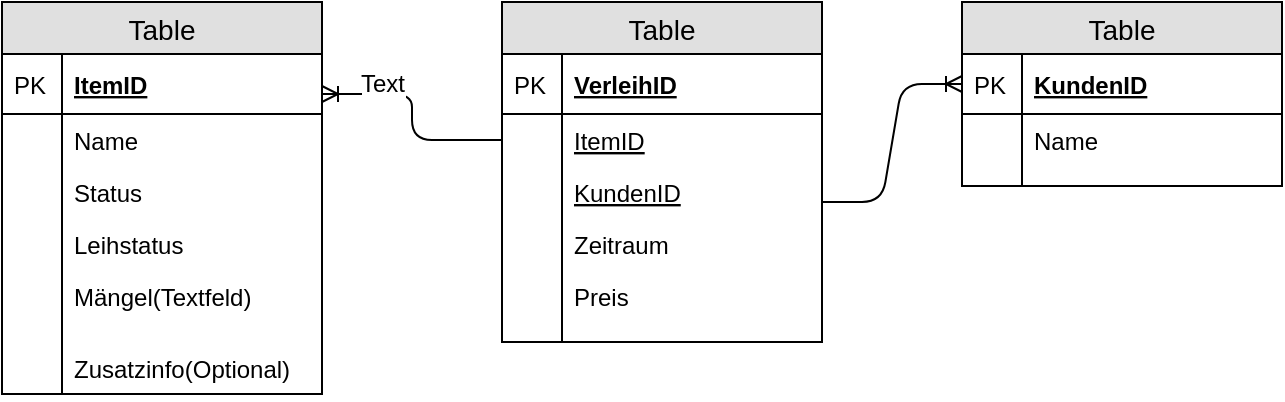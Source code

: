 <mxfile version="12.2.0" type="device" pages="1"><diagram id="sryPI_x0I-qDTPxJcGuJ" name="Page-1"><mxGraphModel dx="854" dy="387" grid="1" gridSize="10" guides="1" tooltips="1" connect="1" arrows="1" fold="1" page="1" pageScale="1" pageWidth="827" pageHeight="1169" math="0" shadow="0"><root><mxCell id="0"/><mxCell id="1" parent="0"/><mxCell id="BJmvaS-PCOv7fXbrzTwM-2" value="Table" style="swimlane;fontStyle=0;childLayout=stackLayout;horizontal=1;startSize=26;fillColor=#e0e0e0;horizontalStack=0;resizeParent=1;resizeParentMax=0;resizeLast=0;collapsible=1;marginBottom=0;swimlaneFillColor=#ffffff;align=center;fontSize=14;" parent="1" vertex="1"><mxGeometry x="110" y="140" width="160" height="196" as="geometry"/></mxCell><mxCell id="BJmvaS-PCOv7fXbrzTwM-3" value="ItemID" style="shape=partialRectangle;top=0;left=0;right=0;bottom=1;align=left;verticalAlign=middle;fillColor=none;spacingLeft=34;spacingRight=4;overflow=hidden;rotatable=0;points=[[0,0.5],[1,0.5]];portConstraint=eastwest;dropTarget=0;fontStyle=5;fontSize=12;" parent="BJmvaS-PCOv7fXbrzTwM-2" vertex="1"><mxGeometry y="26" width="160" height="30" as="geometry"/></mxCell><mxCell id="BJmvaS-PCOv7fXbrzTwM-4" value="PK" style="shape=partialRectangle;top=0;left=0;bottom=0;fillColor=none;align=left;verticalAlign=middle;spacingLeft=4;spacingRight=4;overflow=hidden;rotatable=0;points=[];portConstraint=eastwest;part=1;fontSize=12;" parent="BJmvaS-PCOv7fXbrzTwM-3" vertex="1" connectable="0"><mxGeometry width="30" height="30" as="geometry"/></mxCell><mxCell id="BJmvaS-PCOv7fXbrzTwM-5" value="Name" style="shape=partialRectangle;top=0;left=0;right=0;bottom=0;align=left;verticalAlign=top;fillColor=none;spacingLeft=34;spacingRight=4;overflow=hidden;rotatable=0;points=[[0,0.5],[1,0.5]];portConstraint=eastwest;dropTarget=0;fontSize=12;" parent="BJmvaS-PCOv7fXbrzTwM-2" vertex="1"><mxGeometry y="56" width="160" height="26" as="geometry"/></mxCell><mxCell id="BJmvaS-PCOv7fXbrzTwM-6" value="" style="shape=partialRectangle;top=0;left=0;bottom=0;fillColor=none;align=left;verticalAlign=top;spacingLeft=4;spacingRight=4;overflow=hidden;rotatable=0;points=[];portConstraint=eastwest;part=1;fontSize=12;" parent="BJmvaS-PCOv7fXbrzTwM-5" vertex="1" connectable="0"><mxGeometry width="30" height="26" as="geometry"/></mxCell><mxCell id="BJmvaS-PCOv7fXbrzTwM-7" value="Status" style="shape=partialRectangle;top=0;left=0;right=0;bottom=0;align=left;verticalAlign=top;fillColor=none;spacingLeft=34;spacingRight=4;overflow=hidden;rotatable=0;points=[[0,0.5],[1,0.5]];portConstraint=eastwest;dropTarget=0;fontSize=12;" parent="BJmvaS-PCOv7fXbrzTwM-2" vertex="1"><mxGeometry y="82" width="160" height="26" as="geometry"/></mxCell><mxCell id="BJmvaS-PCOv7fXbrzTwM-8" value="" style="shape=partialRectangle;top=0;left=0;bottom=0;fillColor=none;align=left;verticalAlign=top;spacingLeft=4;spacingRight=4;overflow=hidden;rotatable=0;points=[];portConstraint=eastwest;part=1;fontSize=12;" parent="BJmvaS-PCOv7fXbrzTwM-7" vertex="1" connectable="0"><mxGeometry width="30" height="26" as="geometry"/></mxCell><mxCell id="BJmvaS-PCOv7fXbrzTwM-9" value="Leihstatus" style="shape=partialRectangle;top=0;left=0;right=0;bottom=0;align=left;verticalAlign=top;fillColor=none;spacingLeft=34;spacingRight=4;overflow=hidden;rotatable=0;points=[[0,0.5],[1,0.5]];portConstraint=eastwest;dropTarget=0;fontSize=12;" parent="BJmvaS-PCOv7fXbrzTwM-2" vertex="1"><mxGeometry y="108" width="160" height="26" as="geometry"/></mxCell><mxCell id="BJmvaS-PCOv7fXbrzTwM-10" value="" style="shape=partialRectangle;top=0;left=0;bottom=0;fillColor=none;align=left;verticalAlign=top;spacingLeft=4;spacingRight=4;overflow=hidden;rotatable=0;points=[];portConstraint=eastwest;part=1;fontSize=12;" parent="BJmvaS-PCOv7fXbrzTwM-9" vertex="1" connectable="0"><mxGeometry width="30" height="26" as="geometry"/></mxCell><mxCell id="VjegiRAYKm93DwGDEeA4-3" value="Mängel(Textfeld)" style="shape=partialRectangle;top=0;left=0;right=0;bottom=0;align=left;verticalAlign=top;fillColor=none;spacingLeft=34;spacingRight=4;overflow=hidden;rotatable=0;points=[[0,0.5],[1,0.5]];portConstraint=eastwest;dropTarget=0;fontSize=12;" parent="BJmvaS-PCOv7fXbrzTwM-2" vertex="1"><mxGeometry y="134" width="160" height="26" as="geometry"/></mxCell><mxCell id="VjegiRAYKm93DwGDEeA4-4" value="" style="shape=partialRectangle;top=0;left=0;bottom=0;fillColor=none;align=left;verticalAlign=top;spacingLeft=4;spacingRight=4;overflow=hidden;rotatable=0;points=[];portConstraint=eastwest;part=1;fontSize=12;" parent="VjegiRAYKm93DwGDEeA4-3" vertex="1" connectable="0"><mxGeometry width="30" height="26" as="geometry"/></mxCell><mxCell id="BJmvaS-PCOv7fXbrzTwM-11" value="" style="shape=partialRectangle;top=0;left=0;right=0;bottom=0;align=left;verticalAlign=top;fillColor=none;spacingLeft=34;spacingRight=4;overflow=hidden;rotatable=0;points=[[0,0.5],[1,0.5]];portConstraint=eastwest;dropTarget=0;fontSize=12;" parent="BJmvaS-PCOv7fXbrzTwM-2" vertex="1"><mxGeometry y="160" width="160" height="10" as="geometry"/></mxCell><mxCell id="BJmvaS-PCOv7fXbrzTwM-12" value="" style="shape=partialRectangle;top=0;left=0;bottom=0;fillColor=none;align=left;verticalAlign=top;spacingLeft=4;spacingRight=4;overflow=hidden;rotatable=0;points=[];portConstraint=eastwest;part=1;fontSize=12;" parent="BJmvaS-PCOv7fXbrzTwM-11" vertex="1" connectable="0"><mxGeometry width="30" height="10" as="geometry"/></mxCell><mxCell id="VjegiRAYKm93DwGDEeA4-5" value="Zusatzinfo(Optional)" style="shape=partialRectangle;top=0;left=0;right=0;bottom=0;align=left;verticalAlign=top;fillColor=none;spacingLeft=34;spacingRight=4;overflow=hidden;rotatable=0;points=[[0,0.5],[1,0.5]];portConstraint=eastwest;dropTarget=0;fontSize=12;" parent="BJmvaS-PCOv7fXbrzTwM-2" vertex="1"><mxGeometry y="170" width="160" height="26" as="geometry"/></mxCell><mxCell id="VjegiRAYKm93DwGDEeA4-6" value="" style="shape=partialRectangle;top=0;left=0;bottom=0;fillColor=none;align=left;verticalAlign=top;spacingLeft=4;spacingRight=4;overflow=hidden;rotatable=0;points=[];portConstraint=eastwest;part=1;fontSize=12;" parent="VjegiRAYKm93DwGDEeA4-5" vertex="1" connectable="0"><mxGeometry width="30" height="26" as="geometry"/></mxCell><mxCell id="BJmvaS-PCOv7fXbrzTwM-13" value="Table" style="swimlane;fontStyle=0;childLayout=stackLayout;horizontal=1;startSize=26;fillColor=#e0e0e0;horizontalStack=0;resizeParent=1;resizeParentMax=0;resizeLast=0;collapsible=1;marginBottom=0;swimlaneFillColor=#ffffff;align=center;fontSize=14;" parent="1" vertex="1"><mxGeometry x="590" y="140" width="160" height="92" as="geometry"/></mxCell><mxCell id="BJmvaS-PCOv7fXbrzTwM-14" value="KundenID" style="shape=partialRectangle;top=0;left=0;right=0;bottom=1;align=left;verticalAlign=middle;fillColor=none;spacingLeft=34;spacingRight=4;overflow=hidden;rotatable=0;points=[[0,0.5],[1,0.5]];portConstraint=eastwest;dropTarget=0;fontStyle=5;fontSize=12;" parent="BJmvaS-PCOv7fXbrzTwM-13" vertex="1"><mxGeometry y="26" width="160" height="30" as="geometry"/></mxCell><mxCell id="BJmvaS-PCOv7fXbrzTwM-15" value="PK" style="shape=partialRectangle;top=0;left=0;bottom=0;fillColor=none;align=left;verticalAlign=middle;spacingLeft=4;spacingRight=4;overflow=hidden;rotatable=0;points=[];portConstraint=eastwest;part=1;fontSize=12;" parent="BJmvaS-PCOv7fXbrzTwM-14" vertex="1" connectable="0"><mxGeometry width="30" height="30" as="geometry"/></mxCell><mxCell id="BJmvaS-PCOv7fXbrzTwM-16" value="Name" style="shape=partialRectangle;top=0;left=0;right=0;bottom=0;align=left;verticalAlign=top;fillColor=none;spacingLeft=34;spacingRight=4;overflow=hidden;rotatable=0;points=[[0,0.5],[1,0.5]];portConstraint=eastwest;dropTarget=0;fontSize=12;" parent="BJmvaS-PCOv7fXbrzTwM-13" vertex="1"><mxGeometry y="56" width="160" height="26" as="geometry"/></mxCell><mxCell id="BJmvaS-PCOv7fXbrzTwM-17" value="" style="shape=partialRectangle;top=0;left=0;bottom=0;fillColor=none;align=left;verticalAlign=top;spacingLeft=4;spacingRight=4;overflow=hidden;rotatable=0;points=[];portConstraint=eastwest;part=1;fontSize=12;" parent="BJmvaS-PCOv7fXbrzTwM-16" vertex="1" connectable="0"><mxGeometry width="30" height="26" as="geometry"/></mxCell><mxCell id="BJmvaS-PCOv7fXbrzTwM-22" value="" style="shape=partialRectangle;top=0;left=0;right=0;bottom=0;align=left;verticalAlign=top;fillColor=none;spacingLeft=34;spacingRight=4;overflow=hidden;rotatable=0;points=[[0,0.5],[1,0.5]];portConstraint=eastwest;dropTarget=0;fontSize=12;" parent="BJmvaS-PCOv7fXbrzTwM-13" vertex="1"><mxGeometry y="82" width="160" height="10" as="geometry"/></mxCell><mxCell id="BJmvaS-PCOv7fXbrzTwM-23" value="" style="shape=partialRectangle;top=0;left=0;bottom=0;fillColor=none;align=left;verticalAlign=top;spacingLeft=4;spacingRight=4;overflow=hidden;rotatable=0;points=[];portConstraint=eastwest;part=1;fontSize=12;" parent="BJmvaS-PCOv7fXbrzTwM-22" vertex="1" connectable="0"><mxGeometry width="30" height="10" as="geometry"/></mxCell><mxCell id="BJmvaS-PCOv7fXbrzTwM-28" value="Table" style="swimlane;fontStyle=0;childLayout=stackLayout;horizontal=1;startSize=26;fillColor=#e0e0e0;horizontalStack=0;resizeParent=1;resizeParentMax=0;resizeLast=0;collapsible=1;marginBottom=0;swimlaneFillColor=#ffffff;align=center;fontSize=14;" parent="1" vertex="1"><mxGeometry x="360" y="140" width="160" height="170" as="geometry"/></mxCell><mxCell id="BJmvaS-PCOv7fXbrzTwM-29" value="VerleihID" style="shape=partialRectangle;top=0;left=0;right=0;bottom=1;align=left;verticalAlign=middle;fillColor=none;spacingLeft=34;spacingRight=4;overflow=hidden;rotatable=0;points=[[0,0.5],[1,0.5]];portConstraint=eastwest;dropTarget=0;fontStyle=5;fontSize=12;" parent="BJmvaS-PCOv7fXbrzTwM-28" vertex="1"><mxGeometry y="26" width="160" height="30" as="geometry"/></mxCell><mxCell id="BJmvaS-PCOv7fXbrzTwM-30" value="PK" style="shape=partialRectangle;top=0;left=0;bottom=0;fillColor=none;align=left;verticalAlign=middle;spacingLeft=4;spacingRight=4;overflow=hidden;rotatable=0;points=[];portConstraint=eastwest;part=1;fontSize=12;" parent="BJmvaS-PCOv7fXbrzTwM-29" vertex="1" connectable="0"><mxGeometry width="30" height="30" as="geometry"/></mxCell><mxCell id="BJmvaS-PCOv7fXbrzTwM-31" value="ItemID" style="shape=partialRectangle;top=0;left=0;right=0;bottom=0;align=left;verticalAlign=top;fillColor=none;spacingLeft=34;spacingRight=4;overflow=hidden;rotatable=0;points=[[0,0.5],[1,0.5]];portConstraint=eastwest;dropTarget=0;fontSize=12;fontStyle=4" parent="BJmvaS-PCOv7fXbrzTwM-28" vertex="1"><mxGeometry y="56" width="160" height="26" as="geometry"/></mxCell><mxCell id="BJmvaS-PCOv7fXbrzTwM-32" value="" style="shape=partialRectangle;top=0;left=0;bottom=0;fillColor=none;align=left;verticalAlign=top;spacingLeft=4;spacingRight=4;overflow=hidden;rotatable=0;points=[];portConstraint=eastwest;part=1;fontSize=12;" parent="BJmvaS-PCOv7fXbrzTwM-31" vertex="1" connectable="0"><mxGeometry width="30" height="26" as="geometry"/></mxCell><mxCell id="BJmvaS-PCOv7fXbrzTwM-33" value="KundenID" style="shape=partialRectangle;top=0;left=0;right=0;bottom=0;align=left;verticalAlign=top;fillColor=none;spacingLeft=34;spacingRight=4;overflow=hidden;rotatable=0;points=[[0,0.5],[1,0.5]];portConstraint=eastwest;dropTarget=0;fontSize=12;fontStyle=4" parent="BJmvaS-PCOv7fXbrzTwM-28" vertex="1"><mxGeometry y="82" width="160" height="26" as="geometry"/></mxCell><mxCell id="BJmvaS-PCOv7fXbrzTwM-34" value="" style="shape=partialRectangle;top=0;left=0;bottom=0;fillColor=none;align=left;verticalAlign=top;spacingLeft=4;spacingRight=4;overflow=hidden;rotatable=0;points=[];portConstraint=eastwest;part=1;fontSize=12;" parent="BJmvaS-PCOv7fXbrzTwM-33" vertex="1" connectable="0"><mxGeometry width="30" height="26" as="geometry"/></mxCell><mxCell id="BJmvaS-PCOv7fXbrzTwM-35" value="Zeitraum" style="shape=partialRectangle;top=0;left=0;right=0;bottom=0;align=left;verticalAlign=top;fillColor=none;spacingLeft=34;spacingRight=4;overflow=hidden;rotatable=0;points=[[0,0.5],[1,0.5]];portConstraint=eastwest;dropTarget=0;fontSize=12;" parent="BJmvaS-PCOv7fXbrzTwM-28" vertex="1"><mxGeometry y="108" width="160" height="26" as="geometry"/></mxCell><mxCell id="BJmvaS-PCOv7fXbrzTwM-36" value="" style="shape=partialRectangle;top=0;left=0;bottom=0;fillColor=none;align=left;verticalAlign=top;spacingLeft=4;spacingRight=4;overflow=hidden;rotatable=0;points=[];portConstraint=eastwest;part=1;fontSize=12;" parent="BJmvaS-PCOv7fXbrzTwM-35" vertex="1" connectable="0"><mxGeometry width="30" height="26" as="geometry"/></mxCell><mxCell id="ed2ninIxDQQDXoIsaUZ6-1" value="Preis&#10;" style="shape=partialRectangle;top=0;left=0;right=0;bottom=0;align=left;verticalAlign=top;fillColor=none;spacingLeft=34;spacingRight=4;overflow=hidden;rotatable=0;points=[[0,0.5],[1,0.5]];portConstraint=eastwest;dropTarget=0;fontSize=12;" vertex="1" parent="BJmvaS-PCOv7fXbrzTwM-28"><mxGeometry y="134" width="160" height="26" as="geometry"/></mxCell><mxCell id="ed2ninIxDQQDXoIsaUZ6-2" value="" style="shape=partialRectangle;top=0;left=0;bottom=0;fillColor=none;align=left;verticalAlign=top;spacingLeft=4;spacingRight=4;overflow=hidden;rotatable=0;points=[];portConstraint=eastwest;part=1;fontSize=12;" vertex="1" connectable="0" parent="ed2ninIxDQQDXoIsaUZ6-1"><mxGeometry width="30" height="26" as="geometry"/></mxCell><mxCell id="BJmvaS-PCOv7fXbrzTwM-37" value="" style="shape=partialRectangle;top=0;left=0;right=0;bottom=0;align=left;verticalAlign=top;fillColor=none;spacingLeft=34;spacingRight=4;overflow=hidden;rotatable=0;points=[[0,0.5],[1,0.5]];portConstraint=eastwest;dropTarget=0;fontSize=12;" parent="BJmvaS-PCOv7fXbrzTwM-28" vertex="1"><mxGeometry y="160" width="160" height="10" as="geometry"/></mxCell><mxCell id="BJmvaS-PCOv7fXbrzTwM-38" value="" style="shape=partialRectangle;top=0;left=0;bottom=0;fillColor=none;align=left;verticalAlign=top;spacingLeft=4;spacingRight=4;overflow=hidden;rotatable=0;points=[];portConstraint=eastwest;part=1;fontSize=12;" parent="BJmvaS-PCOv7fXbrzTwM-37" vertex="1" connectable="0"><mxGeometry width="30" height="10" as="geometry"/></mxCell><mxCell id="BJmvaS-PCOv7fXbrzTwM-39" value="" style="edgeStyle=elbowEdgeStyle;fontSize=12;html=1;endArrow=ERoneToMany;exitX=0;exitY=0.5;exitDx=0;exitDy=0;" parent="1" source="BJmvaS-PCOv7fXbrzTwM-31" edge="1"><mxGeometry width="100" height="100" relative="1" as="geometry"><mxPoint x="410" y="306" as="sourcePoint"/><mxPoint x="270" y="186" as="targetPoint"/></mxGeometry></mxCell><mxCell id="BJmvaS-PCOv7fXbrzTwM-40" value="Text" style="text;html=1;resizable=0;points=[];align=center;verticalAlign=middle;labelBackgroundColor=#ffffff;" parent="BJmvaS-PCOv7fXbrzTwM-39" vertex="1" connectable="0"><mxGeometry x="0.482" y="-5" relative="1" as="geometry"><mxPoint as="offset"/></mxGeometry></mxCell><mxCell id="BJmvaS-PCOv7fXbrzTwM-42" value="" style="edgeStyle=entityRelationEdgeStyle;fontSize=12;html=1;endArrow=ERoneToMany;entryX=0;entryY=0.5;entryDx=0;entryDy=0;exitX=1;exitY=0.692;exitDx=0;exitDy=0;exitPerimeter=0;" parent="1" source="BJmvaS-PCOv7fXbrzTwM-33" target="BJmvaS-PCOv7fXbrzTwM-14" edge="1"><mxGeometry width="100" height="100" relative="1" as="geometry"><mxPoint x="110" y="410" as="sourcePoint"/><mxPoint x="210" y="310" as="targetPoint"/></mxGeometry></mxCell></root></mxGraphModel></diagram></mxfile>